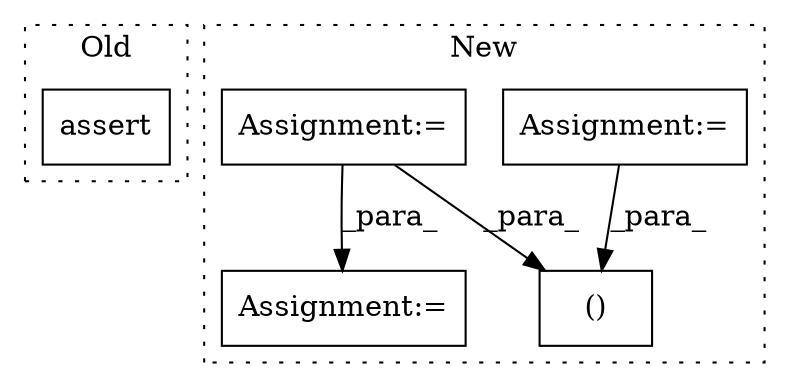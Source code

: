 digraph G {
subgraph cluster0 {
1 [label="assert" a="32" s="968,1014" l="9,1" shape="box"];
label = "Old";
style="dotted";
}
subgraph cluster1 {
2 [label="()" a="106" s="796" l="66" shape="box"];
3 [label="Assignment:=" a="7" s="580" l="19" shape="box"];
4 [label="Assignment:=" a="7" s="708" l="11" shape="box"];
5 [label="Assignment:=" a="7" s="1033" l="1" shape="box"];
label = "New";
style="dotted";
}
3 -> 2 [label="_para_"];
4 -> 2 [label="_para_"];
4 -> 5 [label="_para_"];
}